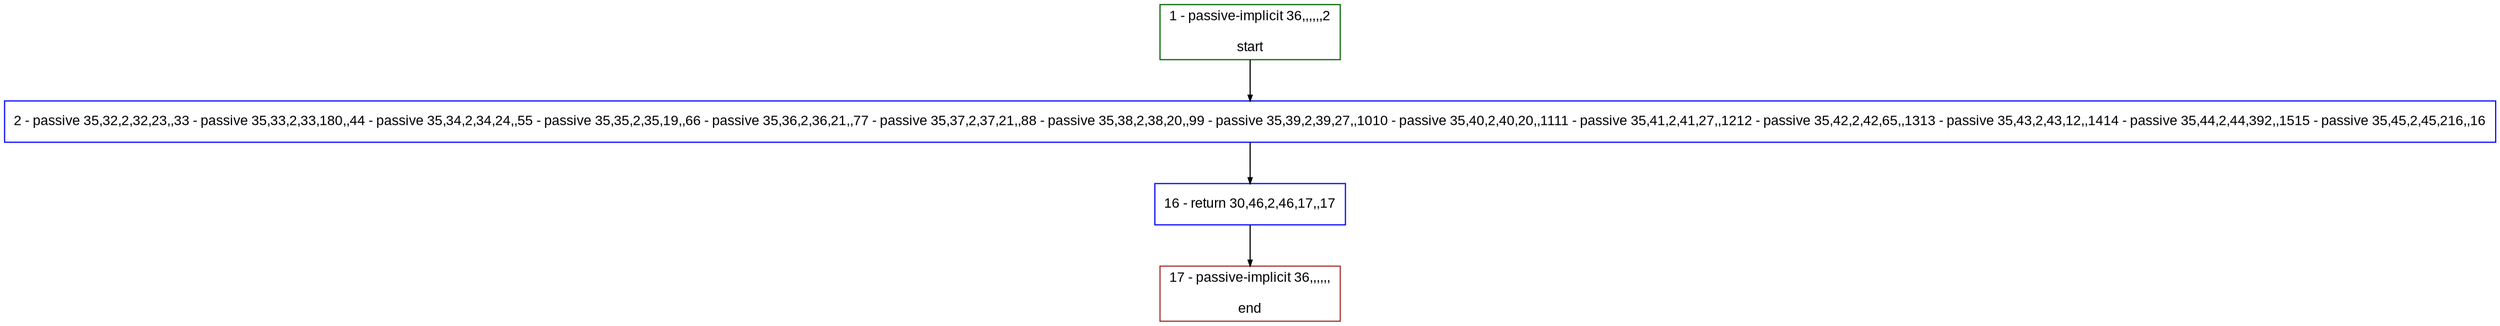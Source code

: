 digraph "" {
  graph [pack="true", label="", fontsize="12", packmode="clust", fontname="Arial", fillcolor="#FFFFCC", bgcolor="white", style="rounded,filled", compound="true"];
  node [node_initialized="no", label="", color="grey", fontsize="12", fillcolor="white", fontname="Arial", style="filled", shape="rectangle", compound="true", fixedsize="false"];
  edge [fontcolor="black", arrowhead="normal", arrowtail="none", arrowsize="0.5", ltail="", label="", color="black", fontsize="12", lhead="", fontname="Arial", dir="forward", compound="true"];
  __N1 [label="2 - passive 35,32,2,32,23,,33 - passive 35,33,2,33,180,,44 - passive 35,34,2,34,24,,55 - passive 35,35,2,35,19,,66 - passive 35,36,2,36,21,,77 - passive 35,37,2,37,21,,88 - passive 35,38,2,38,20,,99 - passive 35,39,2,39,27,,1010 - passive 35,40,2,40,20,,1111 - passive 35,41,2,41,27,,1212 - passive 35,42,2,42,65,,1313 - passive 35,43,2,43,12,,1414 - passive 35,44,2,44,392,,1515 - passive 35,45,2,45,216,,16", color="#0000ff", fillcolor="#ffffff", style="filled", shape="box"];
  __N2 [label="1 - passive-implicit 36,,,,,,2\n\nstart", color="#006400", fillcolor="#ffffff", style="filled", shape="box"];
  __N3 [label="16 - return 30,46,2,46,17,,17", color="#0000ff", fillcolor="#ffffff", style="filled", shape="box"];
  __N4 [label="17 - passive-implicit 36,,,,,,\n\nend", color="#a52a2a", fillcolor="#ffffff", style="filled", shape="box"];
  __N2 -> __N1 [arrowhead="normal", arrowtail="none", color="#000000", label="", dir="forward"];
  __N1 -> __N3 [arrowhead="normal", arrowtail="none", color="#000000", label="", dir="forward"];
  __N3 -> __N4 [arrowhead="normal", arrowtail="none", color="#000000", label="", dir="forward"];
}

